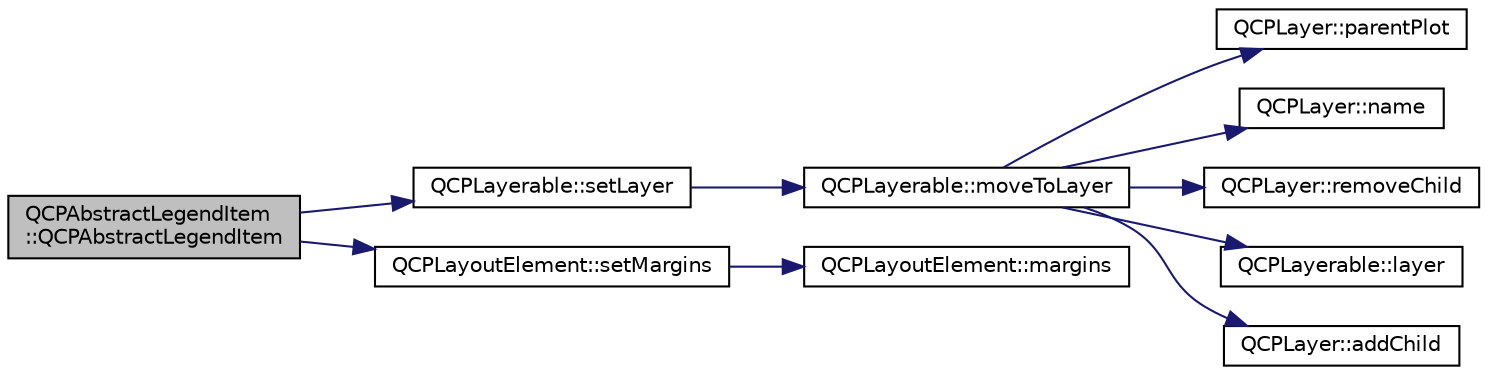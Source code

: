 digraph "QCPAbstractLegendItem::QCPAbstractLegendItem"
{
  edge [fontname="Helvetica",fontsize="10",labelfontname="Helvetica",labelfontsize="10"];
  node [fontname="Helvetica",fontsize="10",shape=record];
  rankdir="LR";
  Node0 [label="QCPAbstractLegendItem\l::QCPAbstractLegendItem",height=0.2,width=0.4,color="black", fillcolor="grey75", style="filled", fontcolor="black"];
  Node0 -> Node1 [color="midnightblue",fontsize="10",style="solid",fontname="Helvetica"];
  Node1 [label="QCPLayerable::setLayer",height=0.2,width=0.4,color="black", fillcolor="white", style="filled",URL="$d6/d4d/class_q_c_p_layerable.html#ab0d0da6d2de45a118886d2c8e16d5a54"];
  Node1 -> Node2 [color="midnightblue",fontsize="10",style="solid",fontname="Helvetica"];
  Node2 [label="QCPLayerable::moveToLayer",height=0.2,width=0.4,color="black", fillcolor="white", style="filled",URL="$d6/d4d/class_q_c_p_layerable.html#af94484cfb7cbbddb7de522e9be71d9a4"];
  Node2 -> Node3 [color="midnightblue",fontsize="10",style="solid",fontname="Helvetica"];
  Node3 [label="QCPLayer::parentPlot",height=0.2,width=0.4,color="black", fillcolor="white", style="filled",URL="$d9/dfe/class_q_c_p_layer.html#a5520019787482e13857ebe631c27c3fa"];
  Node2 -> Node4 [color="midnightblue",fontsize="10",style="solid",fontname="Helvetica"];
  Node4 [label="QCPLayer::name",height=0.2,width=0.4,color="black", fillcolor="white", style="filled",URL="$d9/dfe/class_q_c_p_layer.html#a37806f662b50b588fb1029a14fc5ef50"];
  Node2 -> Node5 [color="midnightblue",fontsize="10",style="solid",fontname="Helvetica"];
  Node5 [label="QCPLayer::removeChild",height=0.2,width=0.4,color="black", fillcolor="white", style="filled",URL="$d9/dfe/class_q_c_p_layer.html#ac2f64ac7761650582d968d86670ef362"];
  Node2 -> Node6 [color="midnightblue",fontsize="10",style="solid",fontname="Helvetica"];
  Node6 [label="QCPLayerable::layer",height=0.2,width=0.4,color="black", fillcolor="white", style="filled",URL="$d6/d4d/class_q_c_p_layerable.html#a5ff4862e8c784c9f5986dbc1533ba2a4"];
  Node2 -> Node7 [color="midnightblue",fontsize="10",style="solid",fontname="Helvetica"];
  Node7 [label="QCPLayer::addChild",height=0.2,width=0.4,color="black", fillcolor="white", style="filled",URL="$d9/dfe/class_q_c_p_layer.html#a57ce5e49364aa9122276d5df3b4a0ddc"];
  Node0 -> Node8 [color="midnightblue",fontsize="10",style="solid",fontname="Helvetica"];
  Node8 [label="QCPLayoutElement::setMargins",height=0.2,width=0.4,color="black", fillcolor="white", style="filled",URL="$d5/db3/class_q_c_p_layout_element.html#a8f450b1f3f992ad576fce2c63d8b79cf"];
  Node8 -> Node9 [color="midnightblue",fontsize="10",style="solid",fontname="Helvetica"];
  Node9 [label="QCPLayoutElement::margins",height=0.2,width=0.4,color="black", fillcolor="white", style="filled",URL="$d5/db3/class_q_c_p_layout_element.html#af4ac9450aa2d60863bf3a8ea0c940c9d"];
}

